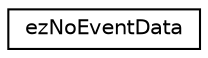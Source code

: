 digraph "Graphical Class Hierarchy"
{
 // LATEX_PDF_SIZE
  edge [fontname="Helvetica",fontsize="10",labelfontname="Helvetica",labelfontsize="10"];
  node [fontname="Helvetica",fontsize="10",shape=record];
  rankdir="LR";
  Node0 [label="ezNoEventData",height=0.2,width=0.4,color="black", fillcolor="white", style="filled",URL="$df/d25/structez_no_event_data.htm",tooltip="Can be used when ezEvent is used without any additional data."];
}
